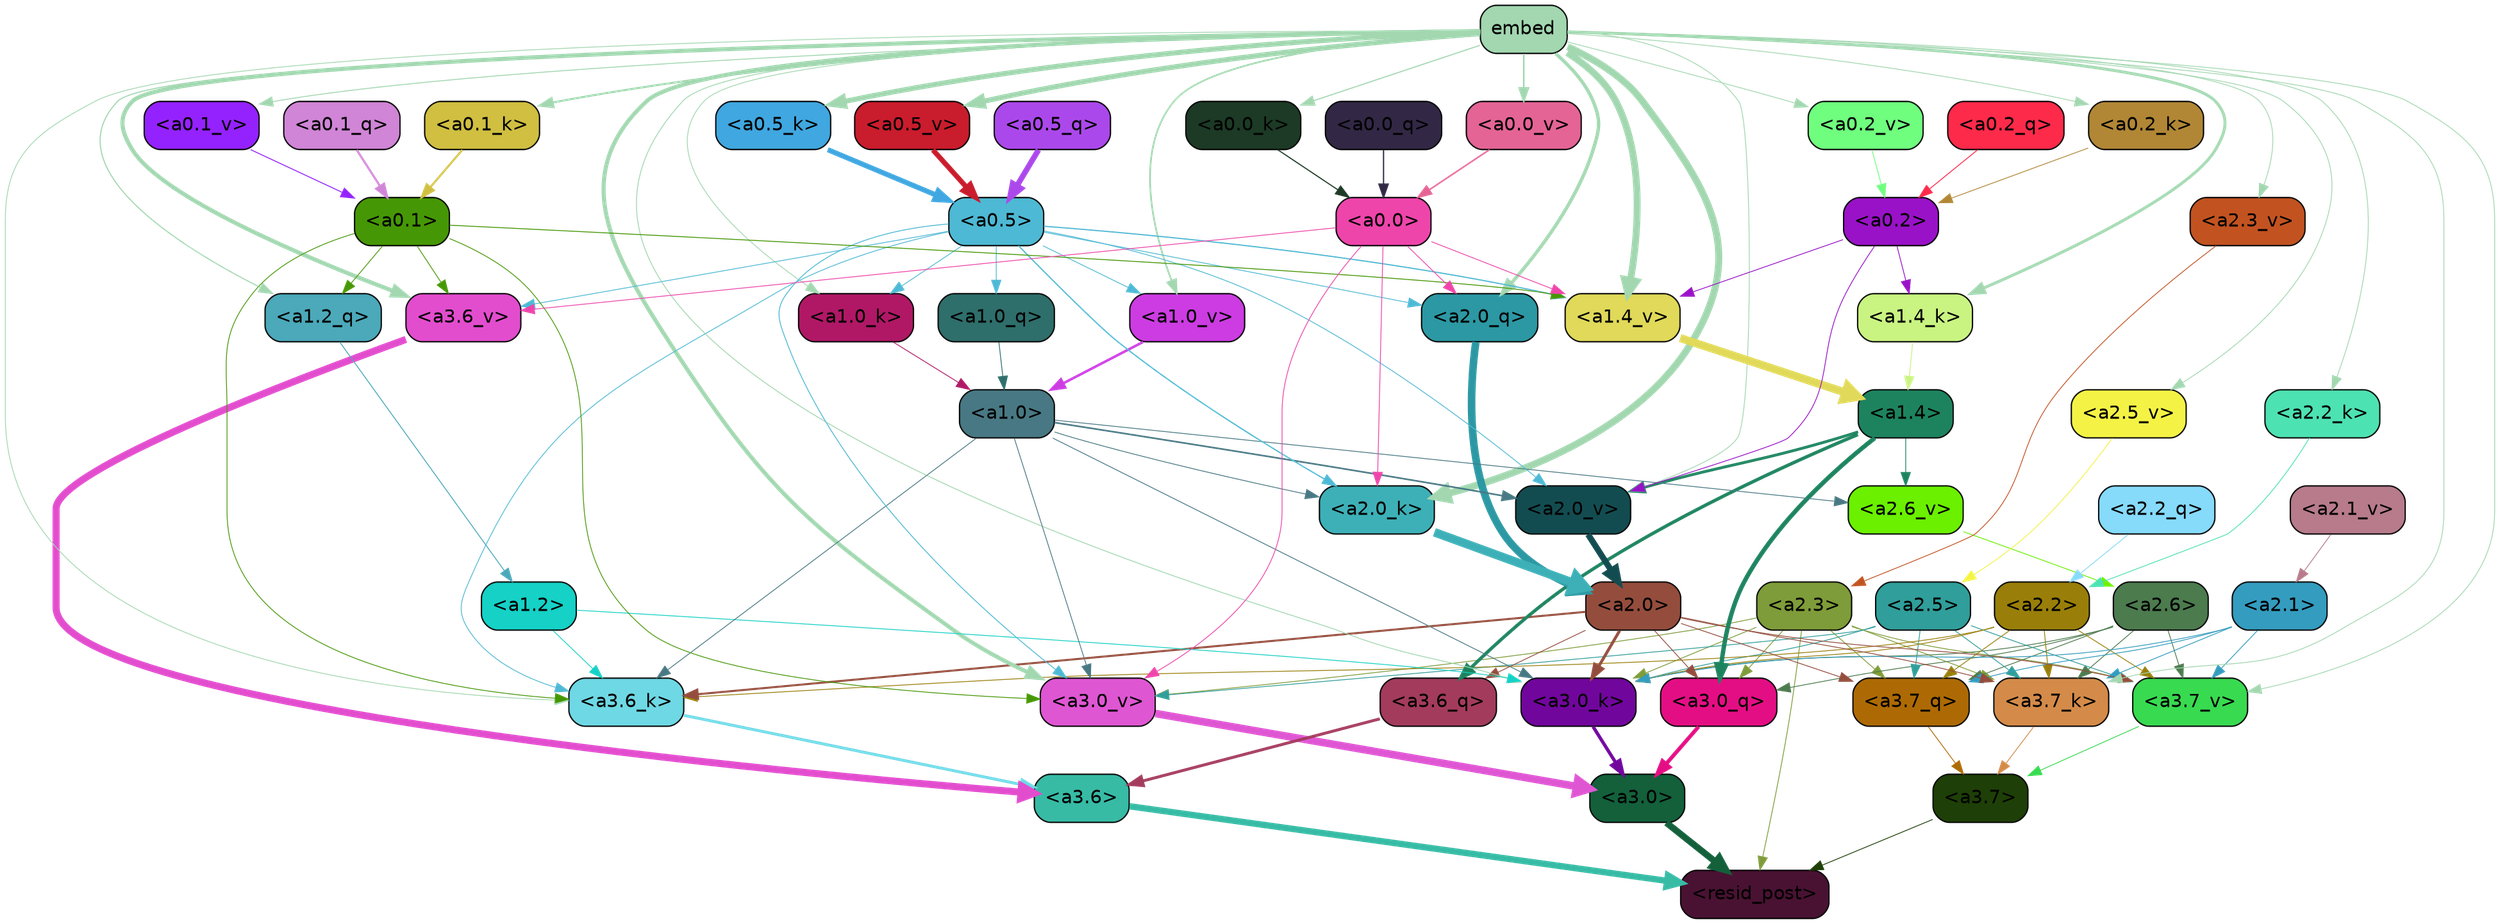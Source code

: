 strict digraph "" {
	graph [bgcolor=transparent,
		layout=dot,
		overlap=false,
		splines=true
	];
	"<a3.7>"	[color=black,
		fillcolor="#1e3f07",
		fontname=Helvetica,
		shape=box,
		style="filled, rounded"];
	"<resid_post>"	[color=black,
		fillcolor="#491232",
		fontname=Helvetica,
		shape=box,
		style="filled, rounded"];
	"<a3.7>" -> "<resid_post>"	[color="#1e3f07",
		penwidth=0.6];
	"<a3.6>"	[color=black,
		fillcolor="#37bba5",
		fontname=Helvetica,
		shape=box,
		style="filled, rounded"];
	"<a3.6>" -> "<resid_post>"	[color="#37bba5",
		penwidth=4.7534414529800415];
	"<a3.0>"	[color=black,
		fillcolor="#13603b",
		fontname=Helvetica,
		shape=box,
		style="filled, rounded"];
	"<a3.0>" -> "<resid_post>"	[color="#13603b",
		penwidth=4.898576855659485];
	"<a2.3>"	[color=black,
		fillcolor="#7e9c39",
		fontname=Helvetica,
		shape=box,
		style="filled, rounded"];
	"<a2.3>" -> "<resid_post>"	[color="#7e9c39",
		penwidth=0.6];
	"<a3.7_q>"	[color=black,
		fillcolor="#ad6a04",
		fontname=Helvetica,
		shape=box,
		style="filled, rounded"];
	"<a2.3>" -> "<a3.7_q>"	[color="#7e9c39",
		penwidth=0.6];
	"<a3.0_q>"	[color=black,
		fillcolor="#e40e84",
		fontname=Helvetica,
		shape=box,
		style="filled, rounded"];
	"<a2.3>" -> "<a3.0_q>"	[color="#7e9c39",
		penwidth=0.6];
	"<a3.7_k>"	[color=black,
		fillcolor="#d48b49",
		fontname=Helvetica,
		shape=box,
		style="filled, rounded"];
	"<a2.3>" -> "<a3.7_k>"	[color="#7e9c39",
		penwidth=0.6];
	"<a3.0_k>"	[color=black,
		fillcolor="#71069d",
		fontname=Helvetica,
		shape=box,
		style="filled, rounded"];
	"<a2.3>" -> "<a3.0_k>"	[color="#7e9c39",
		penwidth=0.6];
	"<a3.7_v>"	[color=black,
		fillcolor="#38da50",
		fontname=Helvetica,
		shape=box,
		style="filled, rounded"];
	"<a2.3>" -> "<a3.7_v>"	[color="#7e9c39",
		penwidth=0.6];
	"<a3.0_v>"	[color=black,
		fillcolor="#df56d3",
		fontname=Helvetica,
		shape=box,
		style="filled, rounded"];
	"<a2.3>" -> "<a3.0_v>"	[color="#7e9c39",
		penwidth=0.6];
	"<a3.7_q>" -> "<a3.7>"	[color="#ad6a04",
		penwidth=0.6];
	"<a3.6_q>"	[color=black,
		fillcolor="#a33b5d",
		fontname=Helvetica,
		shape=box,
		style="filled, rounded"];
	"<a3.6_q>" -> "<a3.6>"	[color="#a33b5d",
		penwidth=2.160832464694977];
	"<a3.0_q>" -> "<a3.0>"	[color="#e40e84",
		penwidth=2.870753765106201];
	"<a3.7_k>" -> "<a3.7>"	[color="#d48b49",
		penwidth=0.6];
	"<a3.6_k>"	[color=black,
		fillcolor="#6ed8e4",
		fontname=Helvetica,
		shape=box,
		style="filled, rounded"];
	"<a3.6_k>" -> "<a3.6>"	[color="#6ed8e4",
		penwidth=2.13908451795578];
	"<a3.0_k>" -> "<a3.0>"	[color="#71069d",
		penwidth=2.520303964614868];
	"<a3.7_v>" -> "<a3.7>"	[color="#38da50",
		penwidth=0.6];
	"<a3.6_v>"	[color=black,
		fillcolor="#e24dce",
		fontname=Helvetica,
		shape=box,
		style="filled, rounded"];
	"<a3.6_v>" -> "<a3.6>"	[color="#e24dce",
		penwidth=5.297133803367615];
	"<a3.0_v>" -> "<a3.0>"	[color="#df56d3",
		penwidth=5.680712580680847];
	"<a2.6>"	[color=black,
		fillcolor="#4c7b4e",
		fontname=Helvetica,
		shape=box,
		style="filled, rounded"];
	"<a2.6>" -> "<a3.7_q>"	[color="#4c7b4e",
		penwidth=0.6];
	"<a2.6>" -> "<a3.0_q>"	[color="#4c7b4e",
		penwidth=0.6];
	"<a2.6>" -> "<a3.7_k>"	[color="#4c7b4e",
		penwidth=0.6];
	"<a2.6>" -> "<a3.0_k>"	[color="#4c7b4e",
		penwidth=0.6];
	"<a2.6>" -> "<a3.7_v>"	[color="#4c7b4e",
		penwidth=0.6];
	"<a2.5>"	[color=black,
		fillcolor="#309e9a",
		fontname=Helvetica,
		shape=box,
		style="filled, rounded"];
	"<a2.5>" -> "<a3.7_q>"	[color="#309e9a",
		penwidth=0.6];
	"<a2.5>" -> "<a3.7_k>"	[color="#309e9a",
		penwidth=0.6];
	"<a2.5>" -> "<a3.0_k>"	[color="#309e9a",
		penwidth=0.6];
	"<a2.5>" -> "<a3.7_v>"	[color="#309e9a",
		penwidth=0.6];
	"<a2.5>" -> "<a3.0_v>"	[color="#309e9a",
		penwidth=0.6];
	"<a2.2>"	[color=black,
		fillcolor="#997f09",
		fontname=Helvetica,
		shape=box,
		style="filled, rounded"];
	"<a2.2>" -> "<a3.7_q>"	[color="#997f09",
		penwidth=0.6];
	"<a2.2>" -> "<a3.7_k>"	[color="#997f09",
		penwidth=0.6];
	"<a2.2>" -> "<a3.6_k>"	[color="#997f09",
		penwidth=0.6];
	"<a2.2>" -> "<a3.0_k>"	[color="#997f09",
		penwidth=0.6];
	"<a2.2>" -> "<a3.7_v>"	[color="#997f09",
		penwidth=0.6];
	"<a2.1>"	[color=black,
		fillcolor="#349cbf",
		fontname=Helvetica,
		shape=box,
		style="filled, rounded"];
	"<a2.1>" -> "<a3.7_q>"	[color="#349cbf",
		penwidth=0.6];
	"<a2.1>" -> "<a3.7_k>"	[color="#349cbf",
		penwidth=0.6];
	"<a2.1>" -> "<a3.0_k>"	[color="#349cbf",
		penwidth=0.6];
	"<a2.1>" -> "<a3.7_v>"	[color="#349cbf",
		penwidth=0.6];
	"<a2.0>"	[color=black,
		fillcolor="#944d3d",
		fontname=Helvetica,
		shape=box,
		style="filled, rounded"];
	"<a2.0>" -> "<a3.7_q>"	[color="#944d3d",
		penwidth=0.6];
	"<a2.0>" -> "<a3.6_q>"	[color="#944d3d",
		penwidth=0.6];
	"<a2.0>" -> "<a3.0_q>"	[color="#944d3d",
		penwidth=0.6];
	"<a2.0>" -> "<a3.7_k>"	[color="#944d3d",
		penwidth=0.6];
	"<a2.0>" -> "<a3.6_k>"	[color="#944d3d",
		penwidth=1.4957321882247925];
	"<a2.0>" -> "<a3.0_k>"	[color="#944d3d",
		penwidth=2.18752121925354];
	"<a2.0>" -> "<a3.7_v>"	[color="#944d3d",
		penwidth=0.6];
	"<a1.4>"	[color=black,
		fillcolor="#1d835f",
		fontname=Helvetica,
		shape=box,
		style="filled, rounded"];
	"<a1.4>" -> "<a3.6_q>"	[color="#1d835f",
		penwidth=2.4829938411712646];
	"<a1.4>" -> "<a3.0_q>"	[color="#1d835f",
		penwidth=3.299744725227356];
	"<a2.6_v>"	[color=black,
		fillcolor="#6bf000",
		fontname=Helvetica,
		shape=box,
		style="filled, rounded"];
	"<a1.4>" -> "<a2.6_v>"	[color="#1d835f",
		penwidth=0.6];
	"<a2.0_v>"	[color=black,
		fillcolor="#134c50",
		fontname=Helvetica,
		shape=box,
		style="filled, rounded"];
	"<a1.4>" -> "<a2.0_v>"	[color="#1d835f",
		penwidth=2.092592429369688];
	embed	[color=black,
		fillcolor="#a2d7b0",
		fontname=Helvetica,
		shape=box,
		style="filled, rounded"];
	embed -> "<a3.7_k>"	[color="#a2d7b0",
		penwidth=0.6];
	embed -> "<a3.6_k>"	[color="#a2d7b0",
		penwidth=0.6];
	embed -> "<a3.0_k>"	[color="#a2d7b0",
		penwidth=0.6394047290086746];
	embed -> "<a3.7_v>"	[color="#a2d7b0",
		penwidth=0.6];
	embed -> "<a3.6_v>"	[color="#a2d7b0",
		penwidth=3.067279100418091];
	embed -> "<a3.0_v>"	[color="#a2d7b0",
		penwidth=3.0212591886520386];
	"<a2.0_q>"	[color=black,
		fillcolor="#2c98a3",
		fontname=Helvetica,
		shape=box,
		style="filled, rounded"];
	embed -> "<a2.0_q>"	[color="#a2d7b0",
		penwidth=2.5355080366134644];
	"<a2.2_k>"	[color=black,
		fillcolor="#4de2b2",
		fontname=Helvetica,
		shape=box,
		style="filled, rounded"];
	embed -> "<a2.2_k>"	[color="#a2d7b0",
		penwidth=0.6];
	"<a2.0_k>"	[color=black,
		fillcolor="#3db0b7",
		fontname=Helvetica,
		shape=box,
		style="filled, rounded"];
	embed -> "<a2.0_k>"	[color="#a2d7b0",
		penwidth=5.2180726528167725];
	"<a2.5_v>"	[color=black,
		fillcolor="#f4f345",
		fontname=Helvetica,
		shape=box,
		style="filled, rounded"];
	embed -> "<a2.5_v>"	[color="#a2d7b0",
		penwidth=0.6];
	"<a2.3_v>"	[color=black,
		fillcolor="#c25321",
		fontname=Helvetica,
		shape=box,
		style="filled, rounded"];
	embed -> "<a2.3_v>"	[color="#a2d7b0",
		penwidth=0.6];
	embed -> "<a2.0_v>"	[color="#a2d7b0",
		penwidth=0.6];
	"<a1.2_q>"	[color=black,
		fillcolor="#4ba9ba",
		fontname=Helvetica,
		shape=box,
		style="filled, rounded"];
	embed -> "<a1.2_q>"	[color="#a2d7b0",
		penwidth=0.8094894886016846];
	"<a1.4_k>"	[color=black,
		fillcolor="#c9f482",
		fontname=Helvetica,
		shape=box,
		style="filled, rounded"];
	embed -> "<a1.4_k>"	[color="#a2d7b0",
		penwidth=2.1732678413391113];
	"<a1.0_k>"	[color=black,
		fillcolor="#b01866",
		fontname=Helvetica,
		shape=box,
		style="filled, rounded"];
	embed -> "<a1.0_k>"	[color="#a2d7b0",
		penwidth=0.6];
	"<a1.4_v>"	[color=black,
		fillcolor="#e0d959",
		fontname=Helvetica,
		shape=box,
		style="filled, rounded"];
	embed -> "<a1.4_v>"	[color="#a2d7b0",
		penwidth=5.162249565124512];
	"<a1.0_v>"	[color=black,
		fillcolor="#cc3ce2",
		fontname=Helvetica,
		shape=box,
		style="filled, rounded"];
	embed -> "<a1.0_v>"	[color="#a2d7b0",
		penwidth=1.26457279920578];
	"<a0.5_k>"	[color=black,
		fillcolor="#40a7e0",
		fontname=Helvetica,
		shape=box,
		style="filled, rounded"];
	embed -> "<a0.5_k>"	[color="#a2d7b0",
		penwidth=3.7953668534755707];
	"<a0.2_k>"	[color=black,
		fillcolor="#b18736",
		fontname=Helvetica,
		shape=box,
		style="filled, rounded"];
	embed -> "<a0.2_k>"	[color="#a2d7b0",
		penwidth=0.6];
	"<a0.1_k>"	[color=black,
		fillcolor="#d0bf41",
		fontname=Helvetica,
		shape=box,
		style="filled, rounded"];
	embed -> "<a0.1_k>"	[color="#a2d7b0",
		penwidth=1.4836058616638184];
	"<a0.0_k>"	[color=black,
		fillcolor="#1c3a25",
		fontname=Helvetica,
		shape=box,
		style="filled, rounded"];
	embed -> "<a0.0_k>"	[color="#a2d7b0",
		penwidth=0.8216803073883057];
	"<a0.5_v>"	[color=black,
		fillcolor="#c91c2c",
		fontname=Helvetica,
		shape=box,
		style="filled, rounded"];
	embed -> "<a0.5_v>"	[color="#a2d7b0",
		penwidth=3.8054766058921814];
	"<a0.2_v>"	[color=black,
		fillcolor="#70fe7f",
		fontname=Helvetica,
		shape=box,
		style="filled, rounded"];
	embed -> "<a0.2_v>"	[color="#a2d7b0",
		penwidth=0.6];
	"<a0.1_v>"	[color=black,
		fillcolor="#9422fe",
		fontname=Helvetica,
		shape=box,
		style="filled, rounded"];
	embed -> "<a0.1_v>"	[color="#a2d7b0",
		penwidth=0.6855058670043945];
	"<a0.0_v>"	[color=black,
		fillcolor="#e46495",
		fontname=Helvetica,
		shape=box,
		style="filled, rounded"];
	embed -> "<a0.0_v>"	[color="#a2d7b0",
		penwidth=1.1353206634521484];
	"<a1.2>"	[color=black,
		fillcolor="#15d1c6",
		fontname=Helvetica,
		shape=box,
		style="filled, rounded"];
	"<a1.2>" -> "<a3.6_k>"	[color="#15d1c6",
		penwidth=0.6];
	"<a1.2>" -> "<a3.0_k>"	[color="#15d1c6",
		penwidth=0.6];
	"<a1.0>"	[color=black,
		fillcolor="#487883",
		fontname=Helvetica,
		shape=box,
		style="filled, rounded"];
	"<a1.0>" -> "<a3.6_k>"	[color="#487883",
		penwidth=0.6];
	"<a1.0>" -> "<a3.0_k>"	[color="#487883",
		penwidth=0.6];
	"<a1.0>" -> "<a3.0_v>"	[color="#487883",
		penwidth=0.6];
	"<a1.0>" -> "<a2.0_k>"	[color="#487883",
		penwidth=0.6];
	"<a1.0>" -> "<a2.6_v>"	[color="#487883",
		penwidth=0.6];
	"<a1.0>" -> "<a2.0_v>"	[color="#487883",
		penwidth=1.2132605910301208];
	"<a0.5>"	[color=black,
		fillcolor="#4eb9d4",
		fontname=Helvetica,
		shape=box,
		style="filled, rounded"];
	"<a0.5>" -> "<a3.6_k>"	[color="#4eb9d4",
		penwidth=0.6];
	"<a0.5>" -> "<a3.6_v>"	[color="#4eb9d4",
		penwidth=0.6];
	"<a0.5>" -> "<a3.0_v>"	[color="#4eb9d4",
		penwidth=0.648682102560997];
	"<a0.5>" -> "<a2.0_q>"	[color="#4eb9d4",
		penwidth=0.6];
	"<a0.5>" -> "<a2.0_k>"	[color="#4eb9d4",
		penwidth=0.9236047863960266];
	"<a0.5>" -> "<a2.0_v>"	[color="#4eb9d4",
		penwidth=0.6];
	"<a1.0_q>"	[color=black,
		fillcolor="#2e6e6b",
		fontname=Helvetica,
		shape=box,
		style="filled, rounded"];
	"<a0.5>" -> "<a1.0_q>"	[color="#4eb9d4",
		penwidth=0.6];
	"<a0.5>" -> "<a1.0_k>"	[color="#4eb9d4",
		penwidth=0.6];
	"<a0.5>" -> "<a1.4_v>"	[color="#4eb9d4",
		penwidth=0.8783596754074097];
	"<a0.5>" -> "<a1.0_v>"	[color="#4eb9d4",
		penwidth=0.6];
	"<a0.1>"	[color=black,
		fillcolor="#469705",
		fontname=Helvetica,
		shape=box,
		style="filled, rounded"];
	"<a0.1>" -> "<a3.6_k>"	[color="#469705",
		penwidth=0.6];
	"<a0.1>" -> "<a3.6_v>"	[color="#469705",
		penwidth=0.6];
	"<a0.1>" -> "<a3.0_v>"	[color="#469705",
		penwidth=0.6];
	"<a0.1>" -> "<a1.2_q>"	[color="#469705",
		penwidth=0.6];
	"<a0.1>" -> "<a1.4_v>"	[color="#469705",
		penwidth=0.6490728855133057];
	"<a0.0>"	[color=black,
		fillcolor="#ee45ab",
		fontname=Helvetica,
		shape=box,
		style="filled, rounded"];
	"<a0.0>" -> "<a3.6_v>"	[color="#ee45ab",
		penwidth=0.6];
	"<a0.0>" -> "<a3.0_v>"	[color="#ee45ab",
		penwidth=0.6];
	"<a0.0>" -> "<a2.0_q>"	[color="#ee45ab",
		penwidth=0.6];
	"<a0.0>" -> "<a2.0_k>"	[color="#ee45ab",
		penwidth=0.6];
	"<a0.0>" -> "<a1.4_v>"	[color="#ee45ab",
		penwidth=0.6];
	"<a2.2_q>"	[color=black,
		fillcolor="#86dafa",
		fontname=Helvetica,
		shape=box,
		style="filled, rounded"];
	"<a2.2_q>" -> "<a2.2>"	[color="#86dafa",
		penwidth=0.6];
	"<a2.0_q>" -> "<a2.0>"	[color="#2c98a3",
		penwidth=5.681910276412964];
	"<a2.2_k>" -> "<a2.2>"	[color="#4de2b2",
		penwidth=0.6];
	"<a2.0_k>" -> "<a2.0>"	[color="#3db0b7",
		penwidth=6.447777509689331];
	"<a2.6_v>" -> "<a2.6>"	[color="#6bf000",
		penwidth=0.6];
	"<a2.5_v>" -> "<a2.5>"	[color="#f4f345",
		penwidth=0.6];
	"<a2.3_v>" -> "<a2.3>"	[color="#c25321",
		penwidth=0.6];
	"<a2.1_v>"	[color=black,
		fillcolor="#b77b8b",
		fontname=Helvetica,
		shape=box,
		style="filled, rounded"];
	"<a2.1_v>" -> "<a2.1>"	[color="#b77b8b",
		penwidth=0.6];
	"<a2.0_v>" -> "<a2.0>"	[color="#134c50",
		penwidth=4.5695202350616455];
	"<a0.2>"	[color=black,
		fillcolor="#9912c7",
		fontname=Helvetica,
		shape=box,
		style="filled, rounded"];
	"<a0.2>" -> "<a2.0_v>"	[color="#9912c7",
		penwidth=0.6];
	"<a0.2>" -> "<a1.4_k>"	[color="#9912c7",
		penwidth=0.6];
	"<a0.2>" -> "<a1.4_v>"	[color="#9912c7",
		penwidth=0.6];
	"<a1.2_q>" -> "<a1.2>"	[color="#4ba9ba",
		penwidth=0.6769798994064331];
	"<a1.0_q>" -> "<a1.0>"	[color="#2e6e6b",
		penwidth=0.6];
	"<a1.4_k>" -> "<a1.4>"	[color="#c9f482",
		penwidth=0.6];
	"<a1.0_k>" -> "<a1.0>"	[color="#b01866",
		penwidth=0.6];
	"<a1.4_v>" -> "<a1.4>"	[color="#e0d959",
		penwidth=6.016597509384155];
	"<a1.0_v>" -> "<a1.0>"	[color="#cc3ce2",
		penwidth=1.8562973737716675];
	"<a0.5_q>"	[color=black,
		fillcolor="#ab48eb",
		fontname=Helvetica,
		shape=box,
		style="filled, rounded"];
	"<a0.5_q>" -> "<a0.5>"	[color="#ab48eb",
		penwidth=4.176325984299183];
	"<a0.2_q>"	[color=black,
		fillcolor="#fe2a4a",
		fontname=Helvetica,
		shape=box,
		style="filled, rounded"];
	"<a0.2_q>" -> "<a0.2>"	[color="#fe2a4a",
		penwidth=0.6484866142272949];
	"<a0.1_q>"	[color=black,
		fillcolor="#d085d6",
		fontname=Helvetica,
		shape=box,
		style="filled, rounded"];
	"<a0.1_q>" -> "<a0.1>"	[color="#d085d6",
		penwidth=1.571044921875];
	"<a0.0_q>"	[color=black,
		fillcolor="#322845",
		fontname=Helvetica,
		shape=box,
		style="filled, rounded"];
	"<a0.0_q>" -> "<a0.0>"	[color="#322845",
		penwidth=0.9426424503326416];
	"<a0.5_k>" -> "<a0.5>"	[color="#40a7e0",
		penwidth=3.7953722774982452];
	"<a0.2_k>" -> "<a0.2>"	[color="#b18736",
		penwidth=0.6];
	"<a0.1_k>" -> "<a0.1>"	[color="#d0bf41",
		penwidth=1.483607530593872];
	"<a0.0_k>" -> "<a0.0>"	[color="#1c3a25",
		penwidth=0.8216795921325684];
	"<a0.5_v>" -> "<a0.5>"	[color="#c91c2c",
		penwidth=3.805475652217865];
	"<a0.2_v>" -> "<a0.2>"	[color="#70fe7f",
		penwidth=0.6];
	"<a0.1_v>" -> "<a0.1>"	[color="#9422fe",
		penwidth=0.6855120658874512];
	"<a0.0_v>" -> "<a0.0>"	[color="#e46495",
		penwidth=1.1353182792663574];
}
